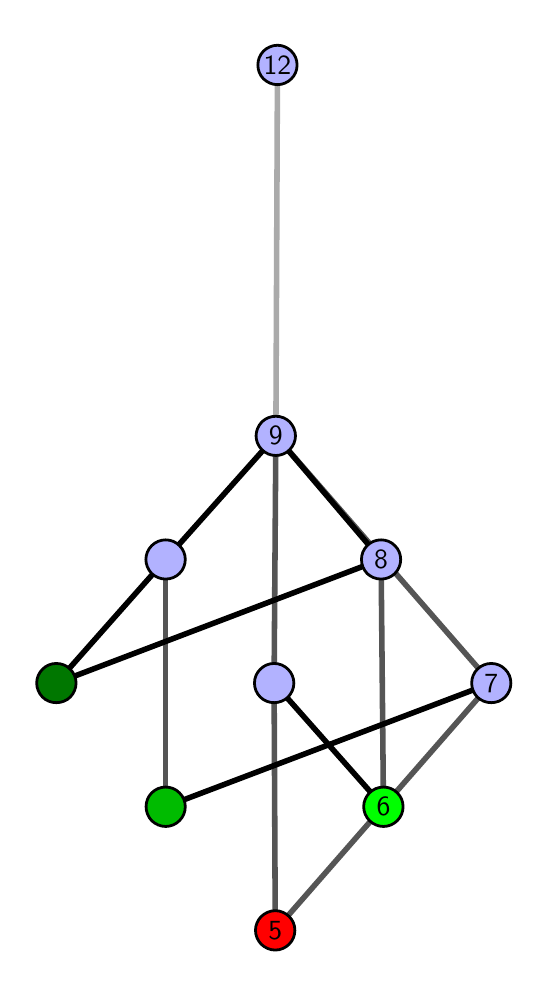 \begingroup%
\makeatletter%
\begin{pgfpicture}%
\pgfpathrectangle{\pgfpointorigin}{\pgfqpoint{2.462in}{4.7in}}%
\pgfusepath{use as bounding box, clip}%
\begin{pgfscope}%
\pgfsetbuttcap%
\pgfsetmiterjoin%
\definecolor{currentfill}{rgb}{1.0,1.0,1.0}%
\pgfsetfillcolor{currentfill}%
\pgfsetlinewidth{0.0pt}%
\definecolor{currentstroke}{rgb}{1.0,1.0,1.0}%
\pgfsetstrokecolor{currentstroke}%
\pgfsetdash{}{0pt}%
\pgfpathmoveto{\pgfqpoint{0.0in}{0.0in}}%
\pgfpathlineto{\pgfqpoint{2.462in}{0.0in}}%
\pgfpathlineto{\pgfqpoint{2.462in}{4.7in}}%
\pgfpathlineto{\pgfqpoint{0.0in}{4.7in}}%
\pgfpathlineto{\pgfqpoint{0.0in}{0.0in}}%
\pgfpathclose%
\pgfusepath{fill}%
\end{pgfscope}%
\begin{pgfscope}%
\pgfsetbuttcap%
\pgfsetmiterjoin%
\definecolor{currentfill}{rgb}{1.0,1.0,1.0}%
\pgfsetfillcolor{currentfill}%
\pgfsetlinewidth{0.0pt}%
\definecolor{currentstroke}{rgb}{0.0,0.0,0.0}%
\pgfsetstrokecolor{currentstroke}%
\pgfsetstrokeopacity{0.0}%
\pgfsetdash{}{0pt}%
\pgfpathmoveto{\pgfqpoint{0.1in}{0.1in}}%
\pgfpathlineto{\pgfqpoint{2.361in}{0.1in}}%
\pgfpathlineto{\pgfqpoint{2.361in}{4.6in}}%
\pgfpathlineto{\pgfqpoint{0.1in}{4.6in}}%
\pgfpathlineto{\pgfqpoint{0.1in}{0.1in}}%
\pgfpathclose%
\pgfusepath{fill}%
\end{pgfscope}%
\begin{pgfscope}%
\pgfpathrectangle{\pgfqpoint{0.1in}{0.1in}}{\pgfqpoint{2.261in}{4.5in}}%
\pgfusepath{clip}%
\pgfsetrectcap%
\pgfsetroundjoin%
\pgfsetlinewidth{2.007pt}%
\definecolor{currentstroke}{rgb}{0.333,0.333,0.333}%
\pgfsetstrokecolor{currentstroke}%
\pgfsetdash{}{0pt}%
\pgfpathmoveto{\pgfqpoint{1.238in}{0.187in}}%
\pgfpathlineto{\pgfqpoint{1.232in}{1.423in}}%
\pgfusepath{stroke}%
\end{pgfscope}%
\begin{pgfscope}%
\pgfpathrectangle{\pgfqpoint{0.1in}{0.1in}}{\pgfqpoint{2.261in}{4.5in}}%
\pgfusepath{clip}%
\pgfsetrectcap%
\pgfsetroundjoin%
\pgfsetlinewidth{2.007pt}%
\definecolor{currentstroke}{rgb}{0.333,0.333,0.333}%
\pgfsetstrokecolor{currentstroke}%
\pgfsetdash{}{0pt}%
\pgfpathmoveto{\pgfqpoint{1.238in}{0.187in}}%
\pgfpathlineto{\pgfqpoint{2.318in}{1.423in}}%
\pgfusepath{stroke}%
\end{pgfscope}%
\begin{pgfscope}%
\pgfpathrectangle{\pgfqpoint{0.1in}{0.1in}}{\pgfqpoint{2.261in}{4.5in}}%
\pgfusepath{clip}%
\pgfsetrectcap%
\pgfsetroundjoin%
\pgfsetlinewidth{2.007pt}%
\definecolor{currentstroke}{rgb}{0.333,0.333,0.333}%
\pgfsetstrokecolor{currentstroke}%
\pgfsetdash{}{0pt}%
\pgfpathmoveto{\pgfqpoint{1.779in}{0.805in}}%
\pgfpathlineto{\pgfqpoint{1.767in}{2.041in}}%
\pgfusepath{stroke}%
\end{pgfscope}%
\begin{pgfscope}%
\pgfpathrectangle{\pgfqpoint{0.1in}{0.1in}}{\pgfqpoint{2.261in}{4.5in}}%
\pgfusepath{clip}%
\pgfsetrectcap%
\pgfsetroundjoin%
\pgfsetlinewidth{2.007pt}%
\definecolor{currentstroke}{rgb}{0.333,0.333,0.333}%
\pgfsetstrokecolor{currentstroke}%
\pgfsetdash{}{0pt}%
\pgfpathmoveto{\pgfqpoint{0.69in}{0.805in}}%
\pgfpathlineto{\pgfqpoint{0.69in}{2.041in}}%
\pgfusepath{stroke}%
\end{pgfscope}%
\begin{pgfscope}%
\pgfpathrectangle{\pgfqpoint{0.1in}{0.1in}}{\pgfqpoint{2.261in}{4.5in}}%
\pgfusepath{clip}%
\pgfsetrectcap%
\pgfsetroundjoin%
\pgfsetlinewidth{2.007pt}%
\definecolor{currentstroke}{rgb}{0.333,0.333,0.333}%
\pgfsetstrokecolor{currentstroke}%
\pgfsetdash{}{0pt}%
\pgfpathmoveto{\pgfqpoint{1.232in}{1.423in}}%
\pgfpathlineto{\pgfqpoint{1.241in}{2.659in}}%
\pgfusepath{stroke}%
\end{pgfscope}%
\begin{pgfscope}%
\pgfpathrectangle{\pgfqpoint{0.1in}{0.1in}}{\pgfqpoint{2.261in}{4.5in}}%
\pgfusepath{clip}%
\pgfsetrectcap%
\pgfsetroundjoin%
\pgfsetlinewidth{2.007pt}%
\definecolor{currentstroke}{rgb}{0.333,0.333,0.333}%
\pgfsetstrokecolor{currentstroke}%
\pgfsetdash{}{0pt}%
\pgfpathmoveto{\pgfqpoint{2.318in}{1.423in}}%
\pgfpathlineto{\pgfqpoint{1.241in}{2.659in}}%
\pgfusepath{stroke}%
\end{pgfscope}%
\begin{pgfscope}%
\pgfpathrectangle{\pgfqpoint{0.1in}{0.1in}}{\pgfqpoint{2.261in}{4.5in}}%
\pgfusepath{clip}%
\pgfsetrectcap%
\pgfsetroundjoin%
\pgfsetlinewidth{2.007pt}%
\definecolor{currentstroke}{rgb}{0.0,0.0,0.0}%
\pgfsetstrokecolor{currentstroke}%
\pgfsetdash{}{0pt}%
\pgfpathmoveto{\pgfqpoint{1.779in}{0.805in}}%
\pgfpathlineto{\pgfqpoint{1.232in}{1.423in}}%
\pgfusepath{stroke}%
\end{pgfscope}%
\begin{pgfscope}%
\pgfpathrectangle{\pgfqpoint{0.1in}{0.1in}}{\pgfqpoint{2.261in}{4.5in}}%
\pgfusepath{clip}%
\pgfsetrectcap%
\pgfsetroundjoin%
\pgfsetlinewidth{2.007pt}%
\definecolor{currentstroke}{rgb}{0.0,0.0,0.0}%
\pgfsetstrokecolor{currentstroke}%
\pgfsetdash{}{0pt}%
\pgfpathmoveto{\pgfqpoint{0.69in}{0.805in}}%
\pgfpathlineto{\pgfqpoint{2.318in}{1.423in}}%
\pgfusepath{stroke}%
\end{pgfscope}%
\begin{pgfscope}%
\pgfpathrectangle{\pgfqpoint{0.1in}{0.1in}}{\pgfqpoint{2.261in}{4.5in}}%
\pgfusepath{clip}%
\pgfsetrectcap%
\pgfsetroundjoin%
\pgfsetlinewidth{2.007pt}%
\definecolor{currentstroke}{rgb}{0.0,0.0,0.0}%
\pgfsetstrokecolor{currentstroke}%
\pgfsetdash{}{0pt}%
\pgfpathmoveto{\pgfqpoint{0.143in}{1.423in}}%
\pgfpathlineto{\pgfqpoint{1.767in}{2.041in}}%
\pgfusepath{stroke}%
\end{pgfscope}%
\begin{pgfscope}%
\pgfpathrectangle{\pgfqpoint{0.1in}{0.1in}}{\pgfqpoint{2.261in}{4.5in}}%
\pgfusepath{clip}%
\pgfsetrectcap%
\pgfsetroundjoin%
\pgfsetlinewidth{2.007pt}%
\definecolor{currentstroke}{rgb}{0.0,0.0,0.0}%
\pgfsetstrokecolor{currentstroke}%
\pgfsetdash{}{0pt}%
\pgfpathmoveto{\pgfqpoint{0.143in}{1.423in}}%
\pgfpathlineto{\pgfqpoint{0.69in}{2.041in}}%
\pgfusepath{stroke}%
\end{pgfscope}%
\begin{pgfscope}%
\pgfpathrectangle{\pgfqpoint{0.1in}{0.1in}}{\pgfqpoint{2.261in}{4.5in}}%
\pgfusepath{clip}%
\pgfsetrectcap%
\pgfsetroundjoin%
\pgfsetlinewidth{2.007pt}%
\definecolor{currentstroke}{rgb}{0.0,0.0,0.0}%
\pgfsetstrokecolor{currentstroke}%
\pgfsetdash{}{0pt}%
\pgfpathmoveto{\pgfqpoint{1.241in}{2.659in}}%
\pgfpathlineto{\pgfqpoint{1.767in}{2.041in}}%
\pgfusepath{stroke}%
\end{pgfscope}%
\begin{pgfscope}%
\pgfpathrectangle{\pgfqpoint{0.1in}{0.1in}}{\pgfqpoint{2.261in}{4.5in}}%
\pgfusepath{clip}%
\pgfsetrectcap%
\pgfsetroundjoin%
\pgfsetlinewidth{2.007pt}%
\definecolor{currentstroke}{rgb}{0.0,0.0,0.0}%
\pgfsetstrokecolor{currentstroke}%
\pgfsetdash{}{0pt}%
\pgfpathmoveto{\pgfqpoint{1.241in}{2.659in}}%
\pgfpathlineto{\pgfqpoint{0.69in}{2.041in}}%
\pgfusepath{stroke}%
\end{pgfscope}%
\begin{pgfscope}%
\pgfpathrectangle{\pgfqpoint{0.1in}{0.1in}}{\pgfqpoint{2.261in}{4.5in}}%
\pgfusepath{clip}%
\pgfsetrectcap%
\pgfsetroundjoin%
\pgfsetlinewidth{2.007pt}%
\definecolor{currentstroke}{rgb}{0.667,0.667,0.667}%
\pgfsetstrokecolor{currentstroke}%
\pgfsetdash{}{0pt}%
\pgfpathmoveto{\pgfqpoint{1.241in}{2.659in}}%
\pgfpathlineto{\pgfqpoint{1.249in}{4.513in}}%
\pgfusepath{stroke}%
\end{pgfscope}%
\begin{pgfscope}%
\pgfsetbuttcap%
\pgfsetroundjoin%
\definecolor{currentfill}{rgb}{0.7,0.7,1.0}%
\pgfsetfillcolor{currentfill}%
\pgfsetlinewidth{1.004pt}%
\definecolor{currentstroke}{rgb}{0.0,0.0,0.0}%
\pgfsetstrokecolor{currentstroke}%
\pgfsetdash{}{0pt}%
\pgfpathmoveto{\pgfqpoint{0.69in}{1.943in}}%
\pgfpathcurveto{\pgfqpoint{0.716in}{1.943in}}{\pgfqpoint{0.741in}{1.953in}}{\pgfqpoint{0.759in}{1.971in}}%
\pgfpathcurveto{\pgfqpoint{0.778in}{1.99in}}{\pgfqpoint{0.788in}{2.015in}}{\pgfqpoint{0.788in}{2.041in}}%
\pgfpathcurveto{\pgfqpoint{0.788in}{2.067in}}{\pgfqpoint{0.778in}{2.092in}}{\pgfqpoint{0.759in}{2.11in}}%
\pgfpathcurveto{\pgfqpoint{0.741in}{2.129in}}{\pgfqpoint{0.716in}{2.139in}}{\pgfqpoint{0.69in}{2.139in}}%
\pgfpathcurveto{\pgfqpoint{0.664in}{2.139in}}{\pgfqpoint{0.639in}{2.129in}}{\pgfqpoint{0.62in}{2.11in}}%
\pgfpathcurveto{\pgfqpoint{0.602in}{2.092in}}{\pgfqpoint{0.591in}{2.067in}}{\pgfqpoint{0.591in}{2.041in}}%
\pgfpathcurveto{\pgfqpoint{0.591in}{2.015in}}{\pgfqpoint{0.602in}{1.99in}}{\pgfqpoint{0.62in}{1.971in}}%
\pgfpathcurveto{\pgfqpoint{0.639in}{1.953in}}{\pgfqpoint{0.664in}{1.943in}}{\pgfqpoint{0.69in}{1.943in}}%
\pgfpathlineto{\pgfqpoint{0.69in}{1.943in}}%
\pgfpathclose%
\pgfusepath{stroke,fill}%
\end{pgfscope}%
\begin{pgfscope}%
\pgfsetbuttcap%
\pgfsetroundjoin%
\definecolor{currentfill}{rgb}{0.7,0.7,1.0}%
\pgfsetfillcolor{currentfill}%
\pgfsetlinewidth{1.004pt}%
\definecolor{currentstroke}{rgb}{0.0,0.0,0.0}%
\pgfsetstrokecolor{currentstroke}%
\pgfsetdash{}{0pt}%
\pgfpathmoveto{\pgfqpoint{1.767in}{1.943in}}%
\pgfpathcurveto{\pgfqpoint{1.793in}{1.943in}}{\pgfqpoint{1.818in}{1.953in}}{\pgfqpoint{1.836in}{1.971in}}%
\pgfpathcurveto{\pgfqpoint{1.855in}{1.99in}}{\pgfqpoint{1.865in}{2.015in}}{\pgfqpoint{1.865in}{2.041in}}%
\pgfpathcurveto{\pgfqpoint{1.865in}{2.067in}}{\pgfqpoint{1.855in}{2.092in}}{\pgfqpoint{1.836in}{2.11in}}%
\pgfpathcurveto{\pgfqpoint{1.818in}{2.129in}}{\pgfqpoint{1.793in}{2.139in}}{\pgfqpoint{1.767in}{2.139in}}%
\pgfpathcurveto{\pgfqpoint{1.741in}{2.139in}}{\pgfqpoint{1.716in}{2.129in}}{\pgfqpoint{1.697in}{2.11in}}%
\pgfpathcurveto{\pgfqpoint{1.679in}{2.092in}}{\pgfqpoint{1.669in}{2.067in}}{\pgfqpoint{1.669in}{2.041in}}%
\pgfpathcurveto{\pgfqpoint{1.669in}{2.015in}}{\pgfqpoint{1.679in}{1.99in}}{\pgfqpoint{1.697in}{1.971in}}%
\pgfpathcurveto{\pgfqpoint{1.716in}{1.953in}}{\pgfqpoint{1.741in}{1.943in}}{\pgfqpoint{1.767in}{1.943in}}%
\pgfpathlineto{\pgfqpoint{1.767in}{1.943in}}%
\pgfpathclose%
\pgfusepath{stroke,fill}%
\end{pgfscope}%
\begin{pgfscope}%
\pgfsetbuttcap%
\pgfsetroundjoin%
\definecolor{currentfill}{rgb}{0.7,0.7,1.0}%
\pgfsetfillcolor{currentfill}%
\pgfsetlinewidth{1.004pt}%
\definecolor{currentstroke}{rgb}{0.0,0.0,0.0}%
\pgfsetstrokecolor{currentstroke}%
\pgfsetdash{}{0pt}%
\pgfpathmoveto{\pgfqpoint{1.232in}{1.325in}}%
\pgfpathcurveto{\pgfqpoint{1.258in}{1.325in}}{\pgfqpoint{1.283in}{1.335in}}{\pgfqpoint{1.302in}{1.353in}}%
\pgfpathcurveto{\pgfqpoint{1.32in}{1.372in}}{\pgfqpoint{1.331in}{1.397in}}{\pgfqpoint{1.331in}{1.423in}}%
\pgfpathcurveto{\pgfqpoint{1.331in}{1.449in}}{\pgfqpoint{1.32in}{1.474in}}{\pgfqpoint{1.302in}{1.492in}}%
\pgfpathcurveto{\pgfqpoint{1.283in}{1.511in}}{\pgfqpoint{1.258in}{1.521in}}{\pgfqpoint{1.232in}{1.521in}}%
\pgfpathcurveto{\pgfqpoint{1.206in}{1.521in}}{\pgfqpoint{1.181in}{1.511in}}{\pgfqpoint{1.163in}{1.492in}}%
\pgfpathcurveto{\pgfqpoint{1.144in}{1.474in}}{\pgfqpoint{1.134in}{1.449in}}{\pgfqpoint{1.134in}{1.423in}}%
\pgfpathcurveto{\pgfqpoint{1.134in}{1.397in}}{\pgfqpoint{1.144in}{1.372in}}{\pgfqpoint{1.163in}{1.353in}}%
\pgfpathcurveto{\pgfqpoint{1.181in}{1.335in}}{\pgfqpoint{1.206in}{1.325in}}{\pgfqpoint{1.232in}{1.325in}}%
\pgfpathlineto{\pgfqpoint{1.232in}{1.325in}}%
\pgfpathclose%
\pgfusepath{stroke,fill}%
\end{pgfscope}%
\begin{pgfscope}%
\pgfsetbuttcap%
\pgfsetroundjoin%
\definecolor{currentfill}{rgb}{0.7,0.7,1.0}%
\pgfsetfillcolor{currentfill}%
\pgfsetlinewidth{1.004pt}%
\definecolor{currentstroke}{rgb}{0.0,0.0,0.0}%
\pgfsetstrokecolor{currentstroke}%
\pgfsetdash{}{0pt}%
\pgfpathmoveto{\pgfqpoint{2.318in}{1.325in}}%
\pgfpathcurveto{\pgfqpoint{2.344in}{1.325in}}{\pgfqpoint{2.369in}{1.335in}}{\pgfqpoint{2.387in}{1.353in}}%
\pgfpathcurveto{\pgfqpoint{2.406in}{1.372in}}{\pgfqpoint{2.416in}{1.397in}}{\pgfqpoint{2.416in}{1.423in}}%
\pgfpathcurveto{\pgfqpoint{2.416in}{1.449in}}{\pgfqpoint{2.406in}{1.474in}}{\pgfqpoint{2.387in}{1.492in}}%
\pgfpathcurveto{\pgfqpoint{2.369in}{1.511in}}{\pgfqpoint{2.344in}{1.521in}}{\pgfqpoint{2.318in}{1.521in}}%
\pgfpathcurveto{\pgfqpoint{2.292in}{1.521in}}{\pgfqpoint{2.267in}{1.511in}}{\pgfqpoint{2.248in}{1.492in}}%
\pgfpathcurveto{\pgfqpoint{2.23in}{1.474in}}{\pgfqpoint{2.22in}{1.449in}}{\pgfqpoint{2.22in}{1.423in}}%
\pgfpathcurveto{\pgfqpoint{2.22in}{1.397in}}{\pgfqpoint{2.23in}{1.372in}}{\pgfqpoint{2.248in}{1.353in}}%
\pgfpathcurveto{\pgfqpoint{2.267in}{1.335in}}{\pgfqpoint{2.292in}{1.325in}}{\pgfqpoint{2.318in}{1.325in}}%
\pgfpathlineto{\pgfqpoint{2.318in}{1.325in}}%
\pgfpathclose%
\pgfusepath{stroke,fill}%
\end{pgfscope}%
\begin{pgfscope}%
\pgfsetbuttcap%
\pgfsetroundjoin%
\definecolor{currentfill}{rgb}{0.7,0.7,1.0}%
\pgfsetfillcolor{currentfill}%
\pgfsetlinewidth{1.004pt}%
\definecolor{currentstroke}{rgb}{0.0,0.0,0.0}%
\pgfsetstrokecolor{currentstroke}%
\pgfsetdash{}{0pt}%
\pgfpathmoveto{\pgfqpoint{1.241in}{2.561in}}%
\pgfpathcurveto{\pgfqpoint{1.267in}{2.561in}}{\pgfqpoint{1.292in}{2.571in}}{\pgfqpoint{1.31in}{2.59in}}%
\pgfpathcurveto{\pgfqpoint{1.328in}{2.608in}}{\pgfqpoint{1.339in}{2.633in}}{\pgfqpoint{1.339in}{2.659in}}%
\pgfpathcurveto{\pgfqpoint{1.339in}{2.685in}}{\pgfqpoint{1.328in}{2.71in}}{\pgfqpoint{1.31in}{2.729in}}%
\pgfpathcurveto{\pgfqpoint{1.292in}{2.747in}}{\pgfqpoint{1.267in}{2.757in}}{\pgfqpoint{1.241in}{2.757in}}%
\pgfpathcurveto{\pgfqpoint{1.214in}{2.757in}}{\pgfqpoint{1.19in}{2.747in}}{\pgfqpoint{1.171in}{2.729in}}%
\pgfpathcurveto{\pgfqpoint{1.153in}{2.71in}}{\pgfqpoint{1.142in}{2.685in}}{\pgfqpoint{1.142in}{2.659in}}%
\pgfpathcurveto{\pgfqpoint{1.142in}{2.633in}}{\pgfqpoint{1.153in}{2.608in}}{\pgfqpoint{1.171in}{2.59in}}%
\pgfpathcurveto{\pgfqpoint{1.19in}{2.571in}}{\pgfqpoint{1.214in}{2.561in}}{\pgfqpoint{1.241in}{2.561in}}%
\pgfpathlineto{\pgfqpoint{1.241in}{2.561in}}%
\pgfpathclose%
\pgfusepath{stroke,fill}%
\end{pgfscope}%
\begin{pgfscope}%
\pgfsetbuttcap%
\pgfsetroundjoin%
\definecolor{currentfill}{rgb}{0.7,0.7,1.0}%
\pgfsetfillcolor{currentfill}%
\pgfsetlinewidth{1.004pt}%
\definecolor{currentstroke}{rgb}{0.0,0.0,0.0}%
\pgfsetstrokecolor{currentstroke}%
\pgfsetdash{}{0pt}%
\pgfpathmoveto{\pgfqpoint{1.249in}{4.415in}}%
\pgfpathcurveto{\pgfqpoint{1.275in}{4.415in}}{\pgfqpoint{1.3in}{4.426in}}{\pgfqpoint{1.318in}{4.444in}}%
\pgfpathcurveto{\pgfqpoint{1.337in}{4.462in}}{\pgfqpoint{1.347in}{4.487in}}{\pgfqpoint{1.347in}{4.513in}}%
\pgfpathcurveto{\pgfqpoint{1.347in}{4.54in}}{\pgfqpoint{1.337in}{4.564in}}{\pgfqpoint{1.318in}{4.583in}}%
\pgfpathcurveto{\pgfqpoint{1.3in}{4.601in}}{\pgfqpoint{1.275in}{4.612in}}{\pgfqpoint{1.249in}{4.612in}}%
\pgfpathcurveto{\pgfqpoint{1.223in}{4.612in}}{\pgfqpoint{1.198in}{4.601in}}{\pgfqpoint{1.179in}{4.583in}}%
\pgfpathcurveto{\pgfqpoint{1.161in}{4.564in}}{\pgfqpoint{1.151in}{4.54in}}{\pgfqpoint{1.151in}{4.513in}}%
\pgfpathcurveto{\pgfqpoint{1.151in}{4.487in}}{\pgfqpoint{1.161in}{4.462in}}{\pgfqpoint{1.179in}{4.444in}}%
\pgfpathcurveto{\pgfqpoint{1.198in}{4.426in}}{\pgfqpoint{1.223in}{4.415in}}{\pgfqpoint{1.249in}{4.415in}}%
\pgfpathlineto{\pgfqpoint{1.249in}{4.415in}}%
\pgfpathclose%
\pgfusepath{stroke,fill}%
\end{pgfscope}%
\begin{pgfscope}%
\pgfsetbuttcap%
\pgfsetroundjoin%
\definecolor{currentfill}{rgb}{0.0,0.467,0.0}%
\pgfsetfillcolor{currentfill}%
\pgfsetlinewidth{1.004pt}%
\definecolor{currentstroke}{rgb}{0.0,0.0,0.0}%
\pgfsetstrokecolor{currentstroke}%
\pgfsetdash{}{0pt}%
\pgfpathmoveto{\pgfqpoint{0.143in}{1.325in}}%
\pgfpathcurveto{\pgfqpoint{0.17in}{1.325in}}{\pgfqpoint{0.195in}{1.335in}}{\pgfqpoint{0.213in}{1.353in}}%
\pgfpathcurveto{\pgfqpoint{0.231in}{1.372in}}{\pgfqpoint{0.242in}{1.397in}}{\pgfqpoint{0.242in}{1.423in}}%
\pgfpathcurveto{\pgfqpoint{0.242in}{1.449in}}{\pgfqpoint{0.231in}{1.474in}}{\pgfqpoint{0.213in}{1.492in}}%
\pgfpathcurveto{\pgfqpoint{0.195in}{1.511in}}{\pgfqpoint{0.17in}{1.521in}}{\pgfqpoint{0.143in}{1.521in}}%
\pgfpathcurveto{\pgfqpoint{0.117in}{1.521in}}{\pgfqpoint{0.092in}{1.511in}}{\pgfqpoint{0.074in}{1.492in}}%
\pgfpathcurveto{\pgfqpoint{0.056in}{1.474in}}{\pgfqpoint{0.045in}{1.449in}}{\pgfqpoint{0.045in}{1.423in}}%
\pgfpathcurveto{\pgfqpoint{0.045in}{1.397in}}{\pgfqpoint{0.056in}{1.372in}}{\pgfqpoint{0.074in}{1.353in}}%
\pgfpathcurveto{\pgfqpoint{0.092in}{1.335in}}{\pgfqpoint{0.117in}{1.325in}}{\pgfqpoint{0.143in}{1.325in}}%
\pgfpathlineto{\pgfqpoint{0.143in}{1.325in}}%
\pgfpathclose%
\pgfusepath{stroke,fill}%
\end{pgfscope}%
\begin{pgfscope}%
\pgfsetbuttcap%
\pgfsetroundjoin%
\definecolor{currentfill}{rgb}{0.0,0.733,0.0}%
\pgfsetfillcolor{currentfill}%
\pgfsetlinewidth{1.004pt}%
\definecolor{currentstroke}{rgb}{0.0,0.0,0.0}%
\pgfsetstrokecolor{currentstroke}%
\pgfsetdash{}{0pt}%
\pgfpathmoveto{\pgfqpoint{0.69in}{0.706in}}%
\pgfpathcurveto{\pgfqpoint{0.716in}{0.706in}}{\pgfqpoint{0.741in}{0.717in}}{\pgfqpoint{0.759in}{0.735in}}%
\pgfpathcurveto{\pgfqpoint{0.778in}{0.754in}}{\pgfqpoint{0.788in}{0.779in}}{\pgfqpoint{0.788in}{0.805in}}%
\pgfpathcurveto{\pgfqpoint{0.788in}{0.831in}}{\pgfqpoint{0.778in}{0.856in}}{\pgfqpoint{0.759in}{0.874in}}%
\pgfpathcurveto{\pgfqpoint{0.741in}{0.893in}}{\pgfqpoint{0.716in}{0.903in}}{\pgfqpoint{0.69in}{0.903in}}%
\pgfpathcurveto{\pgfqpoint{0.664in}{0.903in}}{\pgfqpoint{0.639in}{0.893in}}{\pgfqpoint{0.62in}{0.874in}}%
\pgfpathcurveto{\pgfqpoint{0.602in}{0.856in}}{\pgfqpoint{0.592in}{0.831in}}{\pgfqpoint{0.592in}{0.805in}}%
\pgfpathcurveto{\pgfqpoint{0.592in}{0.779in}}{\pgfqpoint{0.602in}{0.754in}}{\pgfqpoint{0.62in}{0.735in}}%
\pgfpathcurveto{\pgfqpoint{0.639in}{0.717in}}{\pgfqpoint{0.664in}{0.706in}}{\pgfqpoint{0.69in}{0.706in}}%
\pgfpathlineto{\pgfqpoint{0.69in}{0.706in}}%
\pgfpathclose%
\pgfusepath{stroke,fill}%
\end{pgfscope}%
\begin{pgfscope}%
\pgfsetbuttcap%
\pgfsetroundjoin%
\definecolor{currentfill}{rgb}{0.0,1.0,0.0}%
\pgfsetfillcolor{currentfill}%
\pgfsetlinewidth{1.004pt}%
\definecolor{currentstroke}{rgb}{0.0,0.0,0.0}%
\pgfsetstrokecolor{currentstroke}%
\pgfsetdash{}{0pt}%
\pgfpathmoveto{\pgfqpoint{1.779in}{0.706in}}%
\pgfpathcurveto{\pgfqpoint{1.805in}{0.706in}}{\pgfqpoint{1.83in}{0.717in}}{\pgfqpoint{1.848in}{0.735in}}%
\pgfpathcurveto{\pgfqpoint{1.867in}{0.754in}}{\pgfqpoint{1.877in}{0.779in}}{\pgfqpoint{1.877in}{0.805in}}%
\pgfpathcurveto{\pgfqpoint{1.877in}{0.831in}}{\pgfqpoint{1.867in}{0.856in}}{\pgfqpoint{1.848in}{0.874in}}%
\pgfpathcurveto{\pgfqpoint{1.83in}{0.893in}}{\pgfqpoint{1.805in}{0.903in}}{\pgfqpoint{1.779in}{0.903in}}%
\pgfpathcurveto{\pgfqpoint{1.753in}{0.903in}}{\pgfqpoint{1.728in}{0.893in}}{\pgfqpoint{1.709in}{0.874in}}%
\pgfpathcurveto{\pgfqpoint{1.691in}{0.856in}}{\pgfqpoint{1.68in}{0.831in}}{\pgfqpoint{1.68in}{0.805in}}%
\pgfpathcurveto{\pgfqpoint{1.68in}{0.779in}}{\pgfqpoint{1.691in}{0.754in}}{\pgfqpoint{1.709in}{0.735in}}%
\pgfpathcurveto{\pgfqpoint{1.728in}{0.717in}}{\pgfqpoint{1.753in}{0.706in}}{\pgfqpoint{1.779in}{0.706in}}%
\pgfpathlineto{\pgfqpoint{1.779in}{0.706in}}%
\pgfpathclose%
\pgfusepath{stroke,fill}%
\end{pgfscope}%
\begin{pgfscope}%
\pgfsetbuttcap%
\pgfsetroundjoin%
\definecolor{currentfill}{rgb}{1.0,0.0,0.0}%
\pgfsetfillcolor{currentfill}%
\pgfsetlinewidth{1.004pt}%
\definecolor{currentstroke}{rgb}{0.0,0.0,0.0}%
\pgfsetstrokecolor{currentstroke}%
\pgfsetdash{}{0pt}%
\pgfpathmoveto{\pgfqpoint{1.238in}{0.088in}}%
\pgfpathcurveto{\pgfqpoint{1.264in}{0.088in}}{\pgfqpoint{1.289in}{0.099in}}{\pgfqpoint{1.307in}{0.117in}}%
\pgfpathcurveto{\pgfqpoint{1.326in}{0.136in}}{\pgfqpoint{1.336in}{0.16in}}{\pgfqpoint{1.336in}{0.187in}}%
\pgfpathcurveto{\pgfqpoint{1.336in}{0.213in}}{\pgfqpoint{1.326in}{0.238in}}{\pgfqpoint{1.307in}{0.256in}}%
\pgfpathcurveto{\pgfqpoint{1.289in}{0.274in}}{\pgfqpoint{1.264in}{0.285in}}{\pgfqpoint{1.238in}{0.285in}}%
\pgfpathcurveto{\pgfqpoint{1.212in}{0.285in}}{\pgfqpoint{1.187in}{0.274in}}{\pgfqpoint{1.168in}{0.256in}}%
\pgfpathcurveto{\pgfqpoint{1.15in}{0.238in}}{\pgfqpoint{1.139in}{0.213in}}{\pgfqpoint{1.139in}{0.187in}}%
\pgfpathcurveto{\pgfqpoint{1.139in}{0.16in}}{\pgfqpoint{1.15in}{0.136in}}{\pgfqpoint{1.168in}{0.117in}}%
\pgfpathcurveto{\pgfqpoint{1.187in}{0.099in}}{\pgfqpoint{1.212in}{0.088in}}{\pgfqpoint{1.238in}{0.088in}}%
\pgfpathlineto{\pgfqpoint{1.238in}{0.088in}}%
\pgfpathclose%
\pgfusepath{stroke,fill}%
\end{pgfscope}%
\begin{pgfscope}%
\definecolor{textcolor}{rgb}{0.0,0.0,0.0}%
\pgfsetstrokecolor{textcolor}%
\pgfsetfillcolor{textcolor}%
\pgftext[x=1.238in,y=0.187in,,]{\color{textcolor}\sffamily\fontsize{10.0}{12.0}\selectfont 5}%
\end{pgfscope}%
\begin{pgfscope}%
\definecolor{textcolor}{rgb}{0.0,0.0,0.0}%
\pgfsetstrokecolor{textcolor}%
\pgfsetfillcolor{textcolor}%
\pgftext[x=1.779in,y=0.805in,,]{\color{textcolor}\sffamily\fontsize{10.0}{12.0}\selectfont 6}%
\end{pgfscope}%
\begin{pgfscope}%
\definecolor{textcolor}{rgb}{0.0,0.0,0.0}%
\pgfsetstrokecolor{textcolor}%
\pgfsetfillcolor{textcolor}%
\pgftext[x=2.318in,y=1.423in,,]{\color{textcolor}\sffamily\fontsize{10.0}{12.0}\selectfont 7}%
\end{pgfscope}%
\begin{pgfscope}%
\definecolor{textcolor}{rgb}{0.0,0.0,0.0}%
\pgfsetstrokecolor{textcolor}%
\pgfsetfillcolor{textcolor}%
\pgftext[x=1.241in,y=2.659in,,]{\color{textcolor}\sffamily\fontsize{10.0}{12.0}\selectfont 9}%
\end{pgfscope}%
\begin{pgfscope}%
\definecolor{textcolor}{rgb}{0.0,0.0,0.0}%
\pgfsetstrokecolor{textcolor}%
\pgfsetfillcolor{textcolor}%
\pgftext[x=1.767in,y=2.041in,,]{\color{textcolor}\sffamily\fontsize{10.0}{12.0}\selectfont 8}%
\end{pgfscope}%
\begin{pgfscope}%
\definecolor{textcolor}{rgb}{0.0,0.0,0.0}%
\pgfsetstrokecolor{textcolor}%
\pgfsetfillcolor{textcolor}%
\pgftext[x=1.249in,y=4.513in,,]{\color{textcolor}\sffamily\fontsize{10.0}{12.0}\selectfont 12}%
\end{pgfscope}%
\end{pgfpicture}%
\makeatother%
\endgroup%
